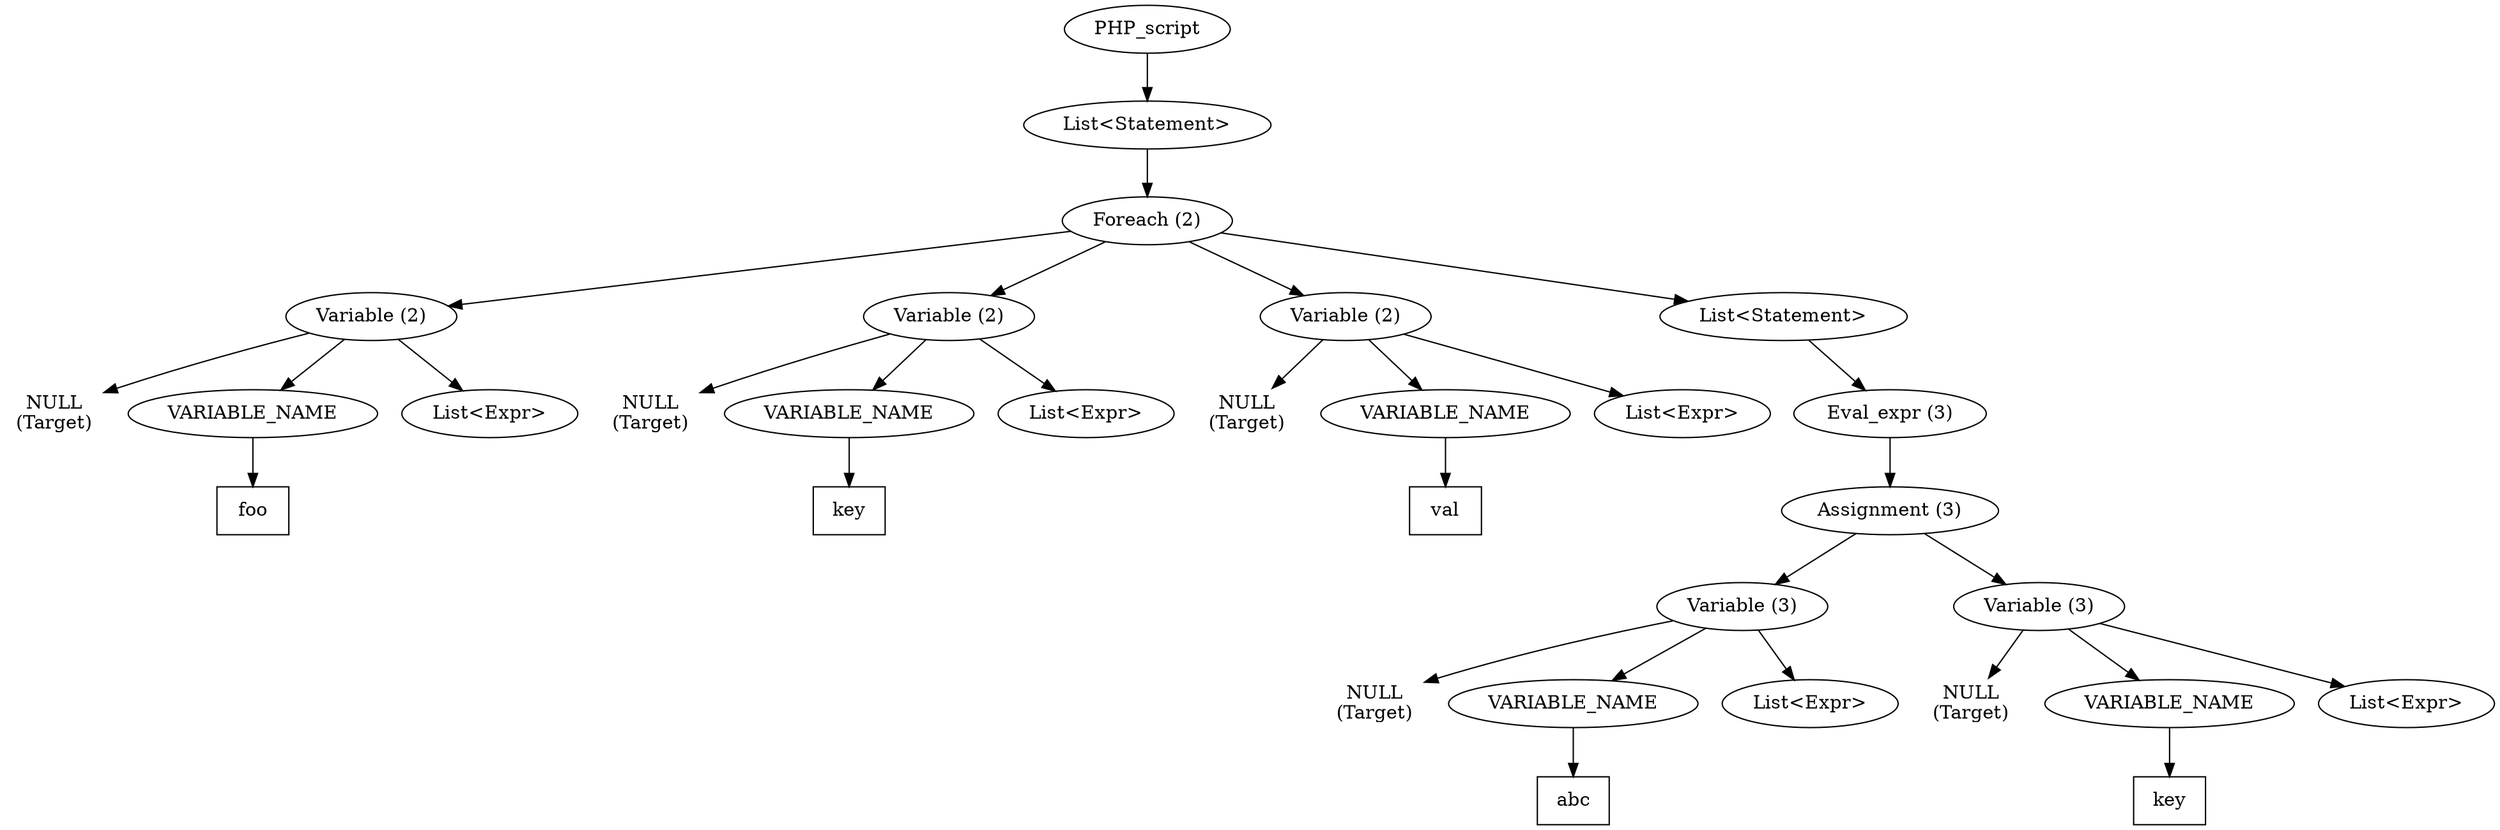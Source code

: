 /*
 * AST in dot format generated by phc -- the PHP compiler
 */

digraph AST {
ordering=out;
node_0 [label="PHP_script"];
node_1 [label="List<Statement>"];
node_0 -> node_1;
node_2 [label="Foreach (2)"];
node_1 -> node_2;
node_3 [label="Variable (2)"];
node_2 -> node_3;
node_4 [label="NULL\n(Target)", shape=plaintext]
node_3 -> node_4;
node_5 [label="VARIABLE_NAME"];
node_3 -> node_5;
node_6 [label="foo", shape=box]
node_5 -> node_6;
node_7 [label="List<Expr>"];
node_3 -> node_7;
node_8 [label="Variable (2)"];
node_2 -> node_8;
node_9 [label="NULL\n(Target)", shape=plaintext]
node_8 -> node_9;
node_10 [label="VARIABLE_NAME"];
node_8 -> node_10;
node_11 [label="key", shape=box]
node_10 -> node_11;
node_12 [label="List<Expr>"];
node_8 -> node_12;
node_13 [label="Variable (2)"];
node_2 -> node_13;
node_14 [label="NULL\n(Target)", shape=plaintext]
node_13 -> node_14;
node_15 [label="VARIABLE_NAME"];
node_13 -> node_15;
node_16 [label="val", shape=box]
node_15 -> node_16;
node_17 [label="List<Expr>"];
node_13 -> node_17;
node_18 [label="List<Statement>"];
node_2 -> node_18;
node_19 [label="Eval_expr (3)"];
node_18 -> node_19;
node_20 [label="Assignment (3)"];
node_19 -> node_20;
node_21 [label="Variable (3)"];
node_20 -> node_21;
node_22 [label="NULL\n(Target)", shape=plaintext]
node_21 -> node_22;
node_23 [label="VARIABLE_NAME"];
node_21 -> node_23;
node_24 [label="abc", shape=box]
node_23 -> node_24;
node_25 [label="List<Expr>"];
node_21 -> node_25;
node_26 [label="Variable (3)"];
node_20 -> node_26;
node_27 [label="NULL\n(Target)", shape=plaintext]
node_26 -> node_27;
node_28 [label="VARIABLE_NAME"];
node_26 -> node_28;
node_29 [label="key", shape=box]
node_28 -> node_29;
node_30 [label="List<Expr>"];
node_26 -> node_30;
}